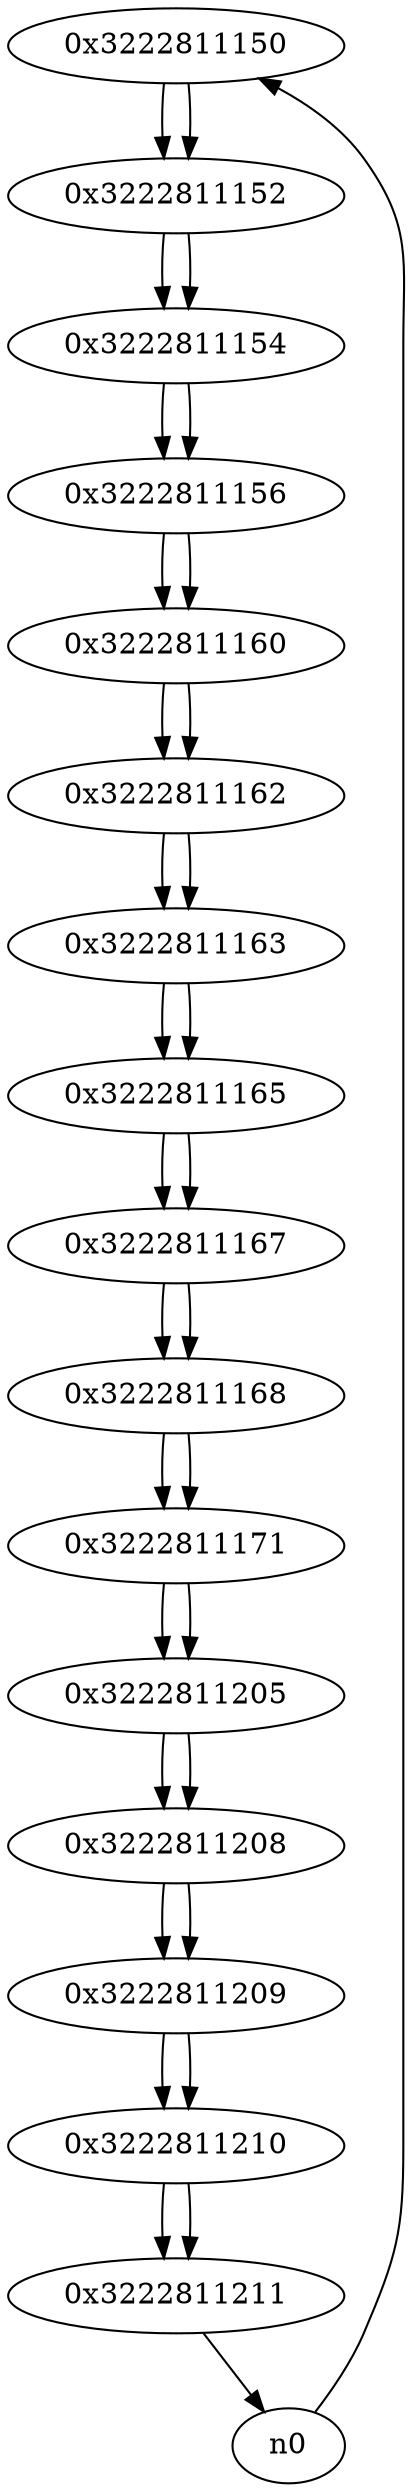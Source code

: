 digraph G{
/* nodes */
  n1 [label="0x3222811150"]
  n2 [label="0x3222811152"]
  n3 [label="0x3222811154"]
  n4 [label="0x3222811156"]
  n5 [label="0x3222811160"]
  n6 [label="0x3222811162"]
  n7 [label="0x3222811163"]
  n8 [label="0x3222811165"]
  n9 [label="0x3222811167"]
  n10 [label="0x3222811168"]
  n11 [label="0x3222811171"]
  n12 [label="0x3222811205"]
  n13 [label="0x3222811208"]
  n14 [label="0x3222811209"]
  n15 [label="0x3222811210"]
  n16 [label="0x3222811211"]
/* edges */
n1 -> n2;
n0 -> n1;
n2 -> n3;
n1 -> n2;
n3 -> n4;
n2 -> n3;
n4 -> n5;
n3 -> n4;
n5 -> n6;
n4 -> n5;
n6 -> n7;
n5 -> n6;
n7 -> n8;
n6 -> n7;
n8 -> n9;
n7 -> n8;
n9 -> n10;
n8 -> n9;
n10 -> n11;
n9 -> n10;
n11 -> n12;
n10 -> n11;
n12 -> n13;
n11 -> n12;
n13 -> n14;
n12 -> n13;
n14 -> n15;
n13 -> n14;
n15 -> n16;
n14 -> n15;
n16 -> n0;
n15 -> n16;
}
